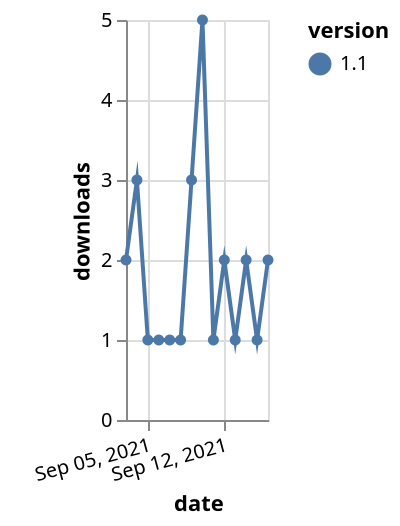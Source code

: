 {"$schema": "https://vega.github.io/schema/vega-lite/v5.json", "description": "A simple bar chart with embedded data.", "data": {"values": [{"date": "2021-09-03", "total": 348, "delta": 2, "version": "1.1"}, {"date": "2021-09-04", "total": 351, "delta": 3, "version": "1.1"}, {"date": "2021-09-05", "total": 352, "delta": 1, "version": "1.1"}, {"date": "2021-09-06", "total": 353, "delta": 1, "version": "1.1"}, {"date": "2021-09-07", "total": 354, "delta": 1, "version": "1.1"}, {"date": "2021-09-08", "total": 355, "delta": 1, "version": "1.1"}, {"date": "2021-09-09", "total": 358, "delta": 3, "version": "1.1"}, {"date": "2021-09-10", "total": 363, "delta": 5, "version": "1.1"}, {"date": "2021-09-11", "total": 364, "delta": 1, "version": "1.1"}, {"date": "2021-09-12", "total": 366, "delta": 2, "version": "1.1"}, {"date": "2021-09-13", "total": 367, "delta": 1, "version": "1.1"}, {"date": "2021-09-14", "total": 369, "delta": 2, "version": "1.1"}, {"date": "2021-09-15", "total": 370, "delta": 1, "version": "1.1"}, {"date": "2021-09-16", "total": 372, "delta": 2, "version": "1.1"}]}, "width": "container", "mark": {"type": "line", "point": {"filled": true}}, "encoding": {"x": {"field": "date", "type": "temporal", "timeUnit": "yearmonthdate", "title": "date", "axis": {"labelAngle": -15}}, "y": {"field": "delta", "type": "quantitative", "title": "downloads"}, "color": {"field": "version", "type": "nominal"}, "tooltip": {"field": "delta"}}}